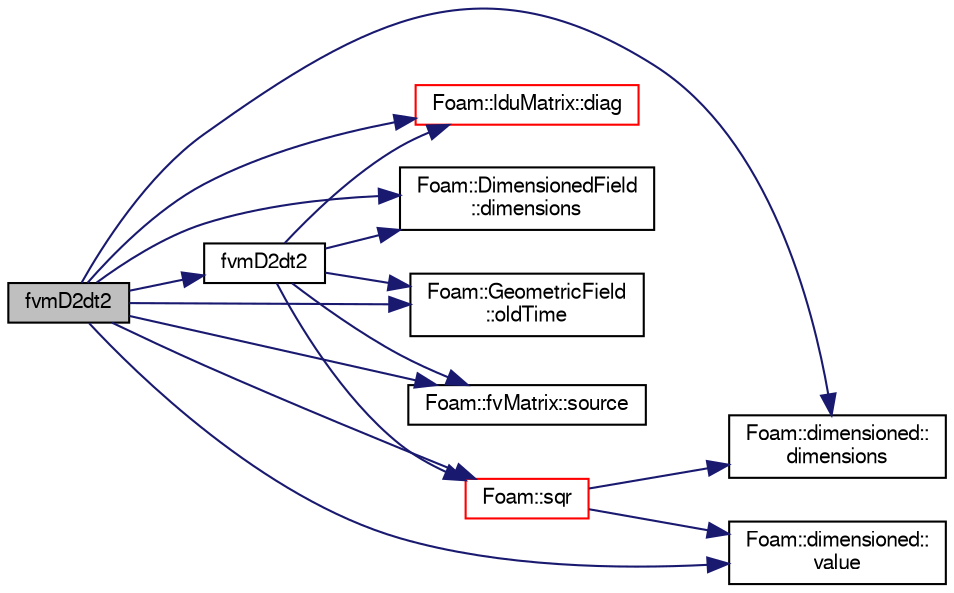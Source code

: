digraph "fvmD2dt2"
{
  bgcolor="transparent";
  edge [fontname="FreeSans",fontsize="10",labelfontname="FreeSans",labelfontsize="10"];
  node [fontname="FreeSans",fontsize="10",shape=record];
  rankdir="LR";
  Node69 [label="fvmD2dt2",height=0.2,width=0.4,color="black", fillcolor="grey75", style="filled", fontcolor="black"];
  Node69 -> Node70 [color="midnightblue",fontsize="10",style="solid",fontname="FreeSans"];
  Node70 [label="Foam::lduMatrix::diag",height=0.2,width=0.4,color="red",URL="$a26882.html#a9140aaa9630c2cba2fe28369a649f2f0"];
  Node69 -> Node73 [color="midnightblue",fontsize="10",style="solid",fontname="FreeSans"];
  Node73 [label="Foam::dimensioned::\ldimensions",height=0.2,width=0.4,color="black",URL="$a26366.html#a512673c2674ca2d38885f1bb5f6994fb",tooltip="Return const reference to dimensions. "];
  Node69 -> Node74 [color="midnightblue",fontsize="10",style="solid",fontname="FreeSans"];
  Node74 [label="Foam::DimensionedField\l::dimensions",height=0.2,width=0.4,color="black",URL="$a26390.html#a66989c1e0666e0d0c93a2056ce75599e",tooltip="Return dimensions. "];
  Node69 -> Node75 [color="midnightblue",fontsize="10",style="solid",fontname="FreeSans"];
  Node75 [label="fvmD2dt2",height=0.2,width=0.4,color="black",URL="$a22458.html#a801546851c0a308a4d3126133473d782"];
  Node75 -> Node70 [color="midnightblue",fontsize="10",style="solid",fontname="FreeSans"];
  Node75 -> Node74 [color="midnightblue",fontsize="10",style="solid",fontname="FreeSans"];
  Node75 -> Node76 [color="midnightblue",fontsize="10",style="solid",fontname="FreeSans"];
  Node76 [label="Foam::GeometricField\l::oldTime",height=0.2,width=0.4,color="black",URL="$a22434.html#a2f51be6de19012555f923b0902d64135",tooltip="Return old time field. "];
  Node75 -> Node77 [color="midnightblue",fontsize="10",style="solid",fontname="FreeSans"];
  Node77 [label="Foam::fvMatrix::source",height=0.2,width=0.4,color="black",URL="$a22358.html#a4c49d61a0e11bbdadf6646dbe3740560"];
  Node75 -> Node78 [color="midnightblue",fontsize="10",style="solid",fontname="FreeSans"];
  Node78 [label="Foam::sqr",height=0.2,width=0.4,color="red",URL="$a21124.html#a277dc11c581d53826ab5090b08f3b17b"];
  Node78 -> Node73 [color="midnightblue",fontsize="10",style="solid",fontname="FreeSans"];
  Node78 -> Node80 [color="midnightblue",fontsize="10",style="solid",fontname="FreeSans"];
  Node80 [label="Foam::dimensioned::\lvalue",height=0.2,width=0.4,color="black",URL="$a26366.html#a7948200a26c85fc3a83ffa510a91d668",tooltip="Return const reference to value. "];
  Node69 -> Node76 [color="midnightblue",fontsize="10",style="solid",fontname="FreeSans"];
  Node69 -> Node77 [color="midnightblue",fontsize="10",style="solid",fontname="FreeSans"];
  Node69 -> Node78 [color="midnightblue",fontsize="10",style="solid",fontname="FreeSans"];
  Node69 -> Node80 [color="midnightblue",fontsize="10",style="solid",fontname="FreeSans"];
}
